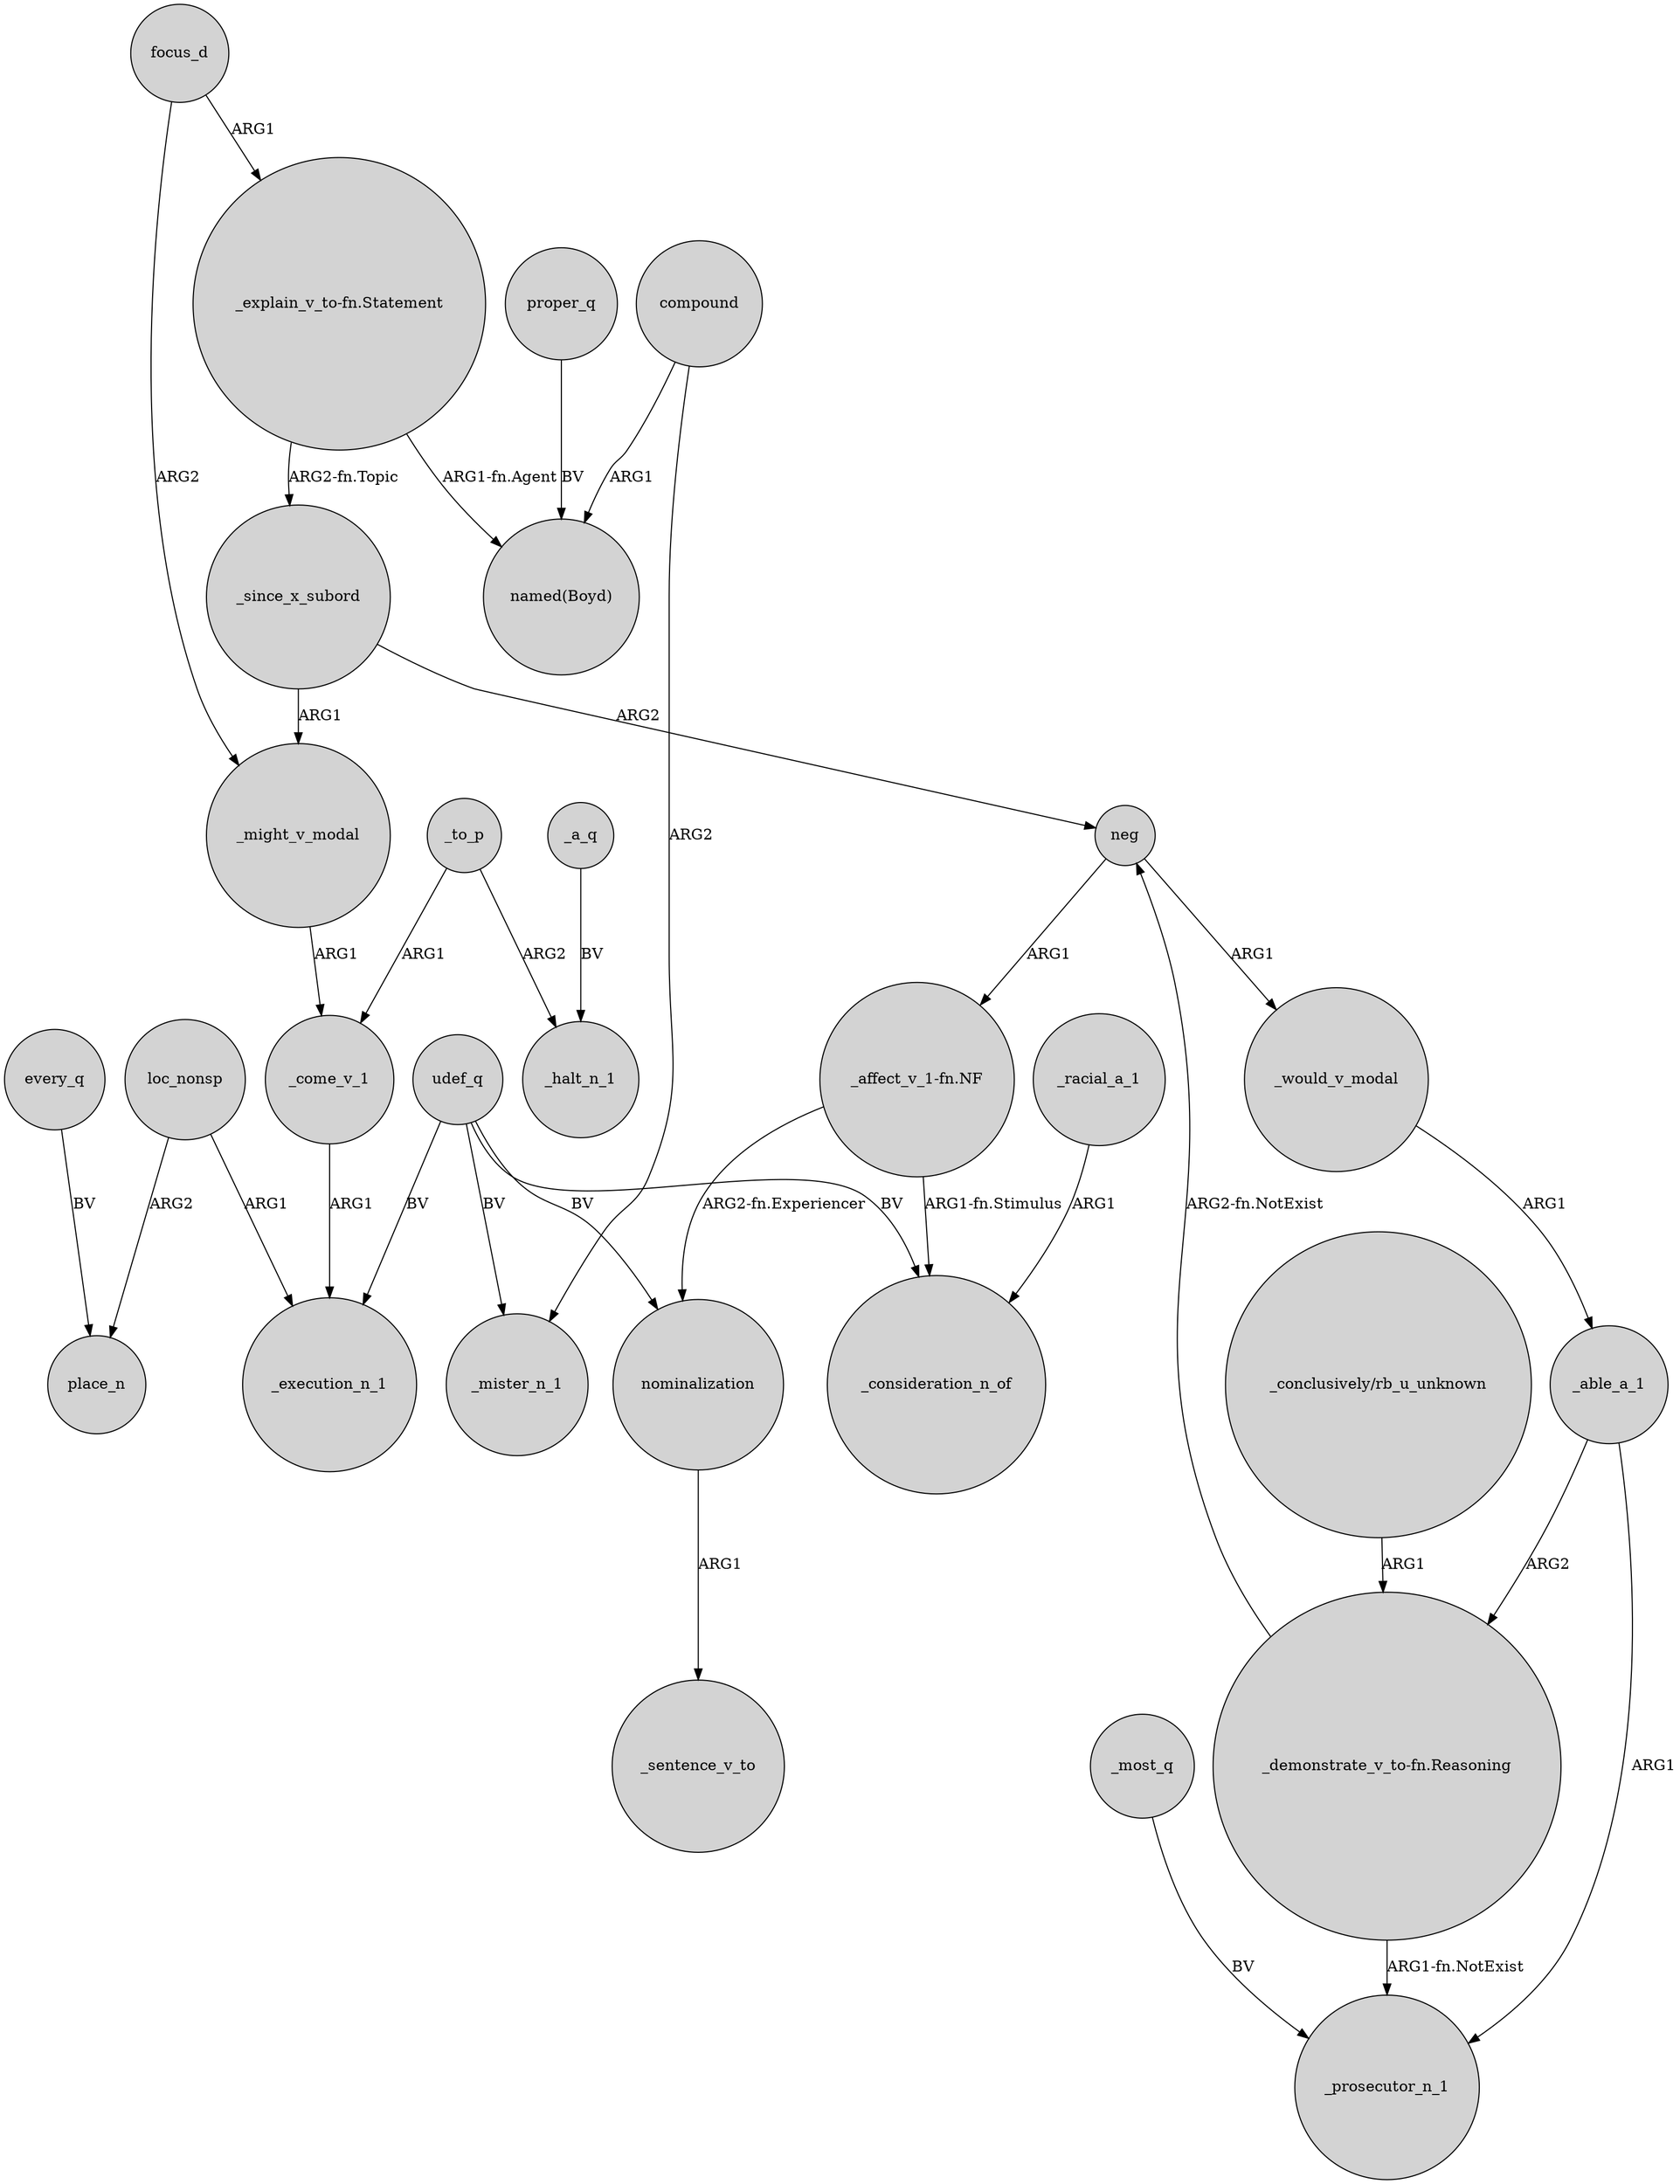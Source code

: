 digraph {
	node [shape=circle style=filled]
	udef_q -> _consideration_n_of [label=BV]
	neg -> _would_v_modal [label=ARG1]
	focus_d -> "_explain_v_to-fn.Statement" [label=ARG1]
	"_explain_v_to-fn.Statement" -> _since_x_subord [label="ARG2-fn.Topic"]
	_to_p -> _come_v_1 [label=ARG1]
	nominalization -> _sentence_v_to [label=ARG1]
	compound -> _mister_n_1 [label=ARG2]
	"_demonstrate_v_to-fn.Reasoning" -> _prosecutor_n_1 [label="ARG1-fn.NotExist"]
	_racial_a_1 -> _consideration_n_of [label=ARG1]
	_able_a_1 -> "_demonstrate_v_to-fn.Reasoning" [label=ARG2]
	udef_q -> _mister_n_1 [label=BV]
	_most_q -> _prosecutor_n_1 [label=BV]
	loc_nonsp -> _execution_n_1 [label=ARG1]
	_since_x_subord -> neg [label=ARG2]
	udef_q -> _execution_n_1 [label=BV]
	"_affect_v_1-fn.NF" -> _consideration_n_of [label="ARG1-fn.Stimulus"]
	"_conclusively/rb_u_unknown" -> "_demonstrate_v_to-fn.Reasoning" [label=ARG1]
	_able_a_1 -> _prosecutor_n_1 [label=ARG1]
	_to_p -> _halt_n_1 [label=ARG2]
	_would_v_modal -> _able_a_1 [label=ARG1]
	_a_q -> _halt_n_1 [label=BV]
	"_affect_v_1-fn.NF" -> nominalization [label="ARG2-fn.Experiencer"]
	udef_q -> nominalization [label=BV]
	every_q -> place_n [label=BV]
	compound -> "named(Boyd)" [label=ARG1]
	"_explain_v_to-fn.Statement" -> "named(Boyd)" [label="ARG1-fn.Agent"]
	loc_nonsp -> place_n [label=ARG2]
	_since_x_subord -> _might_v_modal [label=ARG1]
	_might_v_modal -> _come_v_1 [label=ARG1]
	focus_d -> _might_v_modal [label=ARG2]
	proper_q -> "named(Boyd)" [label=BV]
	"_demonstrate_v_to-fn.Reasoning" -> neg [label="ARG2-fn.NotExist"]
	_come_v_1 -> _execution_n_1 [label=ARG1]
	neg -> "_affect_v_1-fn.NF" [label=ARG1]
}
